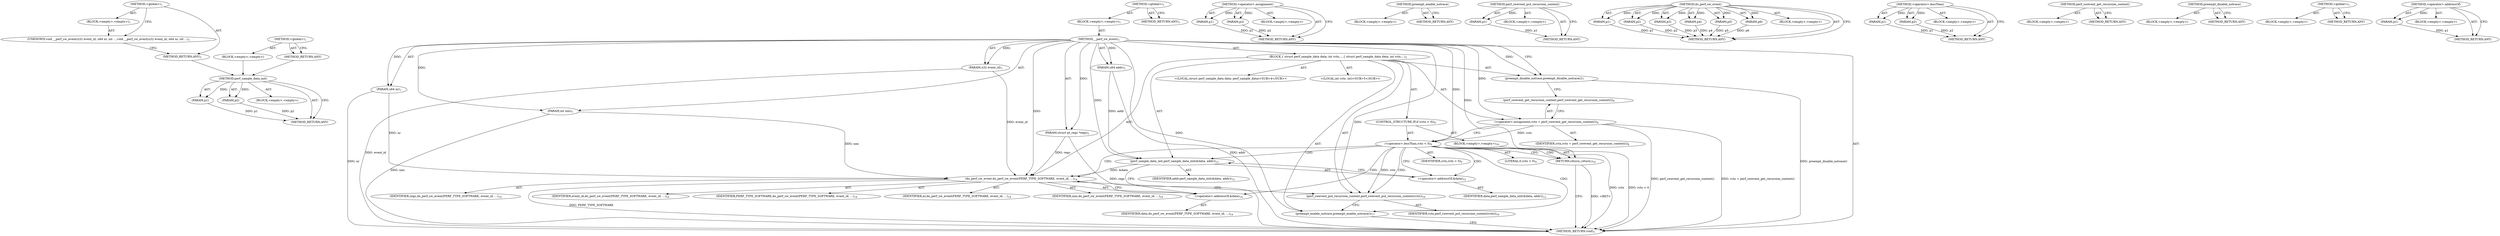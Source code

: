 digraph "&lt;global&gt;" {
vulnerable_83 [label=<(METHOD,perf_sample_data_init)>];
vulnerable_84 [label=<(PARAM,p1)>];
vulnerable_85 [label=<(PARAM,p2)>];
vulnerable_86 [label=<(BLOCK,&lt;empty&gt;,&lt;empty&gt;)>];
vulnerable_87 [label=<(METHOD_RETURN,ANY)>];
vulnerable_6 [label=<(METHOD,&lt;global&gt;)<SUB>1</SUB>>];
vulnerable_7 [label=<(BLOCK,&lt;empty&gt;,&lt;empty&gt;)<SUB>1</SUB>>];
vulnerable_8 [label=<(METHOD,__perf_sw_event)<SUB>1</SUB>>];
vulnerable_9 [label=<(PARAM,u32 event_id)<SUB>1</SUB>>];
vulnerable_10 [label=<(PARAM,u64 nr)<SUB>1</SUB>>];
vulnerable_11 [label=<(PARAM,int nmi)<SUB>1</SUB>>];
vulnerable_12 [label=<(PARAM,struct pt_regs *regs)<SUB>2</SUB>>];
vulnerable_13 [label=<(PARAM,u64 addr)<SUB>2</SUB>>];
vulnerable_14 [label=<(BLOCK,{
 	struct perf_sample_data data;
 	int rctx;

...,{
 	struct perf_sample_data data;
 	int rctx;

...)<SUB>3</SUB>>];
vulnerable_15 [label="<(LOCAL,struct perf_sample_data data: perf_sample_data)<SUB>4</SUB>>"];
vulnerable_16 [label="<(LOCAL,int rctx: int)<SUB>5</SUB>>"];
vulnerable_17 [label=<(preempt_disable_notrace,preempt_disable_notrace())<SUB>7</SUB>>];
vulnerable_18 [label=<(&lt;operator&gt;.assignment,rctx = perf_swevent_get_recursion_context())<SUB>8</SUB>>];
vulnerable_19 [label=<(IDENTIFIER,rctx,rctx = perf_swevent_get_recursion_context())<SUB>8</SUB>>];
vulnerable_20 [label=<(perf_swevent_get_recursion_context,perf_swevent_get_recursion_context())<SUB>8</SUB>>];
vulnerable_21 [label=<(CONTROL_STRUCTURE,IF,if (rctx &lt; 0))<SUB>9</SUB>>];
vulnerable_22 [label=<(&lt;operator&gt;.lessThan,rctx &lt; 0)<SUB>9</SUB>>];
vulnerable_23 [label=<(IDENTIFIER,rctx,rctx &lt; 0)<SUB>9</SUB>>];
vulnerable_24 [label=<(LITERAL,0,rctx &lt; 0)<SUB>9</SUB>>];
vulnerable_25 [label=<(BLOCK,&lt;empty&gt;,&lt;empty&gt;)<SUB>10</SUB>>];
vulnerable_26 [label=<(RETURN,return;,return;)<SUB>10</SUB>>];
vulnerable_27 [label=<(perf_sample_data_init,perf_sample_data_init(&amp;data, addr))<SUB>12</SUB>>];
vulnerable_28 [label=<(&lt;operator&gt;.addressOf,&amp;data)<SUB>12</SUB>>];
vulnerable_29 [label=<(IDENTIFIER,data,perf_sample_data_init(&amp;data, addr))<SUB>12</SUB>>];
vulnerable_30 [label=<(IDENTIFIER,addr,perf_sample_data_init(&amp;data, addr))<SUB>12</SUB>>];
vulnerable_31 [label=<(do_perf_sw_event,do_perf_sw_event(PERF_TYPE_SOFTWARE, event_id, ...)<SUB>14</SUB>>];
vulnerable_32 [label=<(IDENTIFIER,PERF_TYPE_SOFTWARE,do_perf_sw_event(PERF_TYPE_SOFTWARE, event_id, ...)<SUB>14</SUB>>];
vulnerable_33 [label=<(IDENTIFIER,event_id,do_perf_sw_event(PERF_TYPE_SOFTWARE, event_id, ...)<SUB>14</SUB>>];
vulnerable_34 [label=<(IDENTIFIER,nr,do_perf_sw_event(PERF_TYPE_SOFTWARE, event_id, ...)<SUB>14</SUB>>];
vulnerable_35 [label=<(IDENTIFIER,nmi,do_perf_sw_event(PERF_TYPE_SOFTWARE, event_id, ...)<SUB>14</SUB>>];
vulnerable_36 [label=<(&lt;operator&gt;.addressOf,&amp;data)<SUB>14</SUB>>];
vulnerable_37 [label=<(IDENTIFIER,data,do_perf_sw_event(PERF_TYPE_SOFTWARE, event_id, ...)<SUB>14</SUB>>];
vulnerable_38 [label=<(IDENTIFIER,regs,do_perf_sw_event(PERF_TYPE_SOFTWARE, event_id, ...)<SUB>14</SUB>>];
vulnerable_39 [label=<(perf_swevent_put_recursion_context,perf_swevent_put_recursion_context(rctx))<SUB>16</SUB>>];
vulnerable_40 [label=<(IDENTIFIER,rctx,perf_swevent_put_recursion_context(rctx))<SUB>16</SUB>>];
vulnerable_41 [label=<(preempt_enable_notrace,preempt_enable_notrace())<SUB>17</SUB>>];
vulnerable_42 [label=<(METHOD_RETURN,void)<SUB>1</SUB>>];
vulnerable_44 [label=<(METHOD_RETURN,ANY)<SUB>1</SUB>>];
vulnerable_70 [label=<(METHOD,&lt;operator&gt;.assignment)>];
vulnerable_71 [label=<(PARAM,p1)>];
vulnerable_72 [label=<(PARAM,p2)>];
vulnerable_73 [label=<(BLOCK,&lt;empty&gt;,&lt;empty&gt;)>];
vulnerable_74 [label=<(METHOD_RETURN,ANY)>];
vulnerable_105 [label=<(METHOD,preempt_enable_notrace)>];
vulnerable_106 [label=<(BLOCK,&lt;empty&gt;,&lt;empty&gt;)>];
vulnerable_107 [label=<(METHOD_RETURN,ANY)>];
vulnerable_101 [label=<(METHOD,perf_swevent_put_recursion_context)>];
vulnerable_102 [label=<(PARAM,p1)>];
vulnerable_103 [label=<(BLOCK,&lt;empty&gt;,&lt;empty&gt;)>];
vulnerable_104 [label=<(METHOD_RETURN,ANY)>];
vulnerable_92 [label=<(METHOD,do_perf_sw_event)>];
vulnerable_93 [label=<(PARAM,p1)>];
vulnerable_94 [label=<(PARAM,p2)>];
vulnerable_95 [label=<(PARAM,p3)>];
vulnerable_96 [label=<(PARAM,p4)>];
vulnerable_97 [label=<(PARAM,p5)>];
vulnerable_98 [label=<(PARAM,p6)>];
vulnerable_99 [label=<(BLOCK,&lt;empty&gt;,&lt;empty&gt;)>];
vulnerable_100 [label=<(METHOD_RETURN,ANY)>];
vulnerable_78 [label=<(METHOD,&lt;operator&gt;.lessThan)>];
vulnerable_79 [label=<(PARAM,p1)>];
vulnerable_80 [label=<(PARAM,p2)>];
vulnerable_81 [label=<(BLOCK,&lt;empty&gt;,&lt;empty&gt;)>];
vulnerable_82 [label=<(METHOD_RETURN,ANY)>];
vulnerable_75 [label=<(METHOD,perf_swevent_get_recursion_context)>];
vulnerable_76 [label=<(BLOCK,&lt;empty&gt;,&lt;empty&gt;)>];
vulnerable_77 [label=<(METHOD_RETURN,ANY)>];
vulnerable_67 [label=<(METHOD,preempt_disable_notrace)>];
vulnerable_68 [label=<(BLOCK,&lt;empty&gt;,&lt;empty&gt;)>];
vulnerable_69 [label=<(METHOD_RETURN,ANY)>];
vulnerable_61 [label=<(METHOD,&lt;global&gt;)<SUB>1</SUB>>];
vulnerable_62 [label=<(BLOCK,&lt;empty&gt;,&lt;empty&gt;)>];
vulnerable_63 [label=<(METHOD_RETURN,ANY)>];
vulnerable_88 [label=<(METHOD,&lt;operator&gt;.addressOf)>];
vulnerable_89 [label=<(PARAM,p1)>];
vulnerable_90 [label=<(BLOCK,&lt;empty&gt;,&lt;empty&gt;)>];
vulnerable_91 [label=<(METHOD_RETURN,ANY)>];
fixed_6 [label=<(METHOD,&lt;global&gt;)<SUB>1</SUB>>];
fixed_7 [label=<(BLOCK,&lt;empty&gt;,&lt;empty&gt;)<SUB>1</SUB>>];
fixed_8 [label=<(UNKNOWN,void __perf_sw_event(u32 event_id, u64 nr, int ...,void __perf_sw_event(u32 event_id, u64 nr, int ...)<SUB>1</SUB>>];
fixed_9 [label=<(METHOD_RETURN,ANY)<SUB>1</SUB>>];
fixed_14 [label=<(METHOD,&lt;global&gt;)<SUB>1</SUB>>];
fixed_15 [label=<(BLOCK,&lt;empty&gt;,&lt;empty&gt;)>];
fixed_16 [label=<(METHOD_RETURN,ANY)>];
vulnerable_83 -> vulnerable_84  [key=0, label="AST: "];
vulnerable_83 -> vulnerable_84  [key=1, label="DDG: "];
vulnerable_83 -> vulnerable_86  [key=0, label="AST: "];
vulnerable_83 -> vulnerable_85  [key=0, label="AST: "];
vulnerable_83 -> vulnerable_85  [key=1, label="DDG: "];
vulnerable_83 -> vulnerable_87  [key=0, label="AST: "];
vulnerable_83 -> vulnerable_87  [key=1, label="CFG: "];
vulnerable_84 -> vulnerable_87  [key=0, label="DDG: p1"];
vulnerable_85 -> vulnerable_87  [key=0, label="DDG: p2"];
vulnerable_6 -> vulnerable_7  [key=0, label="AST: "];
vulnerable_6 -> vulnerable_44  [key=0, label="AST: "];
vulnerable_6 -> vulnerable_44  [key=1, label="CFG: "];
vulnerable_7 -> vulnerable_8  [key=0, label="AST: "];
vulnerable_8 -> vulnerable_9  [key=0, label="AST: "];
vulnerable_8 -> vulnerable_9  [key=1, label="DDG: "];
vulnerable_8 -> vulnerable_10  [key=0, label="AST: "];
vulnerable_8 -> vulnerable_10  [key=1, label="DDG: "];
vulnerable_8 -> vulnerable_11  [key=0, label="AST: "];
vulnerable_8 -> vulnerable_11  [key=1, label="DDG: "];
vulnerable_8 -> vulnerable_12  [key=0, label="AST: "];
vulnerable_8 -> vulnerable_12  [key=1, label="DDG: "];
vulnerable_8 -> vulnerable_13  [key=0, label="AST: "];
vulnerable_8 -> vulnerable_13  [key=1, label="DDG: "];
vulnerable_8 -> vulnerable_14  [key=0, label="AST: "];
vulnerable_8 -> vulnerable_42  [key=0, label="AST: "];
vulnerable_8 -> vulnerable_17  [key=0, label="CFG: "];
vulnerable_8 -> vulnerable_17  [key=1, label="DDG: "];
vulnerable_8 -> vulnerable_18  [key=0, label="DDG: "];
vulnerable_8 -> vulnerable_41  [key=0, label="DDG: "];
vulnerable_8 -> vulnerable_27  [key=0, label="DDG: "];
vulnerable_8 -> vulnerable_31  [key=0, label="DDG: "];
vulnerable_8 -> vulnerable_39  [key=0, label="DDG: "];
vulnerable_8 -> vulnerable_22  [key=0, label="DDG: "];
vulnerable_8 -> vulnerable_26  [key=0, label="DDG: "];
vulnerable_9 -> vulnerable_42  [key=0, label="DDG: event_id"];
vulnerable_9 -> vulnerable_31  [key=0, label="DDG: event_id"];
vulnerable_10 -> vulnerable_42  [key=0, label="DDG: nr"];
vulnerable_10 -> vulnerable_31  [key=0, label="DDG: nr"];
vulnerable_11 -> vulnerable_42  [key=0, label="DDG: nmi"];
vulnerable_11 -> vulnerable_31  [key=0, label="DDG: nmi"];
vulnerable_12 -> vulnerable_42  [key=0, label="DDG: regs"];
vulnerable_12 -> vulnerable_31  [key=0, label="DDG: regs"];
vulnerable_13 -> vulnerable_42  [key=0, label="DDG: addr"];
vulnerable_13 -> vulnerable_27  [key=0, label="DDG: addr"];
vulnerable_14 -> vulnerable_15  [key=0, label="AST: "];
vulnerable_14 -> vulnerable_16  [key=0, label="AST: "];
vulnerable_14 -> vulnerable_17  [key=0, label="AST: "];
vulnerable_14 -> vulnerable_18  [key=0, label="AST: "];
vulnerable_14 -> vulnerable_21  [key=0, label="AST: "];
vulnerable_14 -> vulnerable_27  [key=0, label="AST: "];
vulnerable_14 -> vulnerable_31  [key=0, label="AST: "];
vulnerable_14 -> vulnerable_39  [key=0, label="AST: "];
vulnerable_14 -> vulnerable_41  [key=0, label="AST: "];
vulnerable_17 -> vulnerable_20  [key=0, label="CFG: "];
vulnerable_17 -> vulnerable_42  [key=0, label="DDG: preempt_disable_notrace()"];
vulnerable_18 -> vulnerable_19  [key=0, label="AST: "];
vulnerable_18 -> vulnerable_20  [key=0, label="AST: "];
vulnerable_18 -> vulnerable_22  [key=0, label="CFG: "];
vulnerable_18 -> vulnerable_22  [key=1, label="DDG: rctx"];
vulnerable_18 -> vulnerable_42  [key=0, label="DDG: perf_swevent_get_recursion_context()"];
vulnerable_18 -> vulnerable_42  [key=1, label="DDG: rctx = perf_swevent_get_recursion_context()"];
vulnerable_20 -> vulnerable_18  [key=0, label="CFG: "];
vulnerable_21 -> vulnerable_22  [key=0, label="AST: "];
vulnerable_21 -> vulnerable_25  [key=0, label="AST: "];
vulnerable_22 -> vulnerable_23  [key=0, label="AST: "];
vulnerable_22 -> vulnerable_24  [key=0, label="AST: "];
vulnerable_22 -> vulnerable_26  [key=0, label="CFG: "];
vulnerable_22 -> vulnerable_26  [key=1, label="CDG: "];
vulnerable_22 -> vulnerable_28  [key=0, label="CFG: "];
vulnerable_22 -> vulnerable_28  [key=1, label="CDG: "];
vulnerable_22 -> vulnerable_42  [key=0, label="DDG: rctx"];
vulnerable_22 -> vulnerable_42  [key=1, label="DDG: rctx &lt; 0"];
vulnerable_22 -> vulnerable_39  [key=0, label="DDG: rctx"];
vulnerable_22 -> vulnerable_39  [key=1, label="CDG: "];
vulnerable_22 -> vulnerable_36  [key=0, label="CDG: "];
vulnerable_22 -> vulnerable_41  [key=0, label="CDG: "];
vulnerable_22 -> vulnerable_27  [key=0, label="CDG: "];
vulnerable_22 -> vulnerable_31  [key=0, label="CDG: "];
vulnerable_25 -> vulnerable_26  [key=0, label="AST: "];
vulnerable_26 -> vulnerable_42  [key=0, label="CFG: "];
vulnerable_26 -> vulnerable_42  [key=1, label="DDG: &lt;RET&gt;"];
vulnerable_27 -> vulnerable_28  [key=0, label="AST: "];
vulnerable_27 -> vulnerable_30  [key=0, label="AST: "];
vulnerable_27 -> vulnerable_36  [key=0, label="CFG: "];
vulnerable_27 -> vulnerable_31  [key=0, label="DDG: &amp;data"];
vulnerable_28 -> vulnerable_29  [key=0, label="AST: "];
vulnerable_28 -> vulnerable_27  [key=0, label="CFG: "];
vulnerable_31 -> vulnerable_32  [key=0, label="AST: "];
vulnerable_31 -> vulnerable_33  [key=0, label="AST: "];
vulnerable_31 -> vulnerable_34  [key=0, label="AST: "];
vulnerable_31 -> vulnerable_35  [key=0, label="AST: "];
vulnerable_31 -> vulnerable_36  [key=0, label="AST: "];
vulnerable_31 -> vulnerable_38  [key=0, label="AST: "];
vulnerable_31 -> vulnerable_39  [key=0, label="CFG: "];
vulnerable_31 -> vulnerable_42  [key=0, label="DDG: PERF_TYPE_SOFTWARE"];
vulnerable_36 -> vulnerable_37  [key=0, label="AST: "];
vulnerable_36 -> vulnerable_31  [key=0, label="CFG: "];
vulnerable_39 -> vulnerable_40  [key=0, label="AST: "];
vulnerable_39 -> vulnerable_41  [key=0, label="CFG: "];
vulnerable_41 -> vulnerable_42  [key=0, label="CFG: "];
vulnerable_70 -> vulnerable_71  [key=0, label="AST: "];
vulnerable_70 -> vulnerable_71  [key=1, label="DDG: "];
vulnerable_70 -> vulnerable_73  [key=0, label="AST: "];
vulnerable_70 -> vulnerable_72  [key=0, label="AST: "];
vulnerable_70 -> vulnerable_72  [key=1, label="DDG: "];
vulnerable_70 -> vulnerable_74  [key=0, label="AST: "];
vulnerable_70 -> vulnerable_74  [key=1, label="CFG: "];
vulnerable_71 -> vulnerable_74  [key=0, label="DDG: p1"];
vulnerable_72 -> vulnerable_74  [key=0, label="DDG: p2"];
vulnerable_105 -> vulnerable_106  [key=0, label="AST: "];
vulnerable_105 -> vulnerable_107  [key=0, label="AST: "];
vulnerable_105 -> vulnerable_107  [key=1, label="CFG: "];
vulnerable_101 -> vulnerable_102  [key=0, label="AST: "];
vulnerable_101 -> vulnerable_102  [key=1, label="DDG: "];
vulnerable_101 -> vulnerable_103  [key=0, label="AST: "];
vulnerable_101 -> vulnerable_104  [key=0, label="AST: "];
vulnerable_101 -> vulnerable_104  [key=1, label="CFG: "];
vulnerable_102 -> vulnerable_104  [key=0, label="DDG: p1"];
vulnerable_92 -> vulnerable_93  [key=0, label="AST: "];
vulnerable_92 -> vulnerable_93  [key=1, label="DDG: "];
vulnerable_92 -> vulnerable_99  [key=0, label="AST: "];
vulnerable_92 -> vulnerable_94  [key=0, label="AST: "];
vulnerable_92 -> vulnerable_94  [key=1, label="DDG: "];
vulnerable_92 -> vulnerable_100  [key=0, label="AST: "];
vulnerable_92 -> vulnerable_100  [key=1, label="CFG: "];
vulnerable_92 -> vulnerable_95  [key=0, label="AST: "];
vulnerable_92 -> vulnerable_95  [key=1, label="DDG: "];
vulnerable_92 -> vulnerable_96  [key=0, label="AST: "];
vulnerable_92 -> vulnerable_96  [key=1, label="DDG: "];
vulnerable_92 -> vulnerable_97  [key=0, label="AST: "];
vulnerable_92 -> vulnerable_97  [key=1, label="DDG: "];
vulnerable_92 -> vulnerable_98  [key=0, label="AST: "];
vulnerable_92 -> vulnerable_98  [key=1, label="DDG: "];
vulnerable_93 -> vulnerable_100  [key=0, label="DDG: p1"];
vulnerable_94 -> vulnerable_100  [key=0, label="DDG: p2"];
vulnerable_95 -> vulnerable_100  [key=0, label="DDG: p3"];
vulnerable_96 -> vulnerable_100  [key=0, label="DDG: p4"];
vulnerable_97 -> vulnerable_100  [key=0, label="DDG: p5"];
vulnerable_98 -> vulnerable_100  [key=0, label="DDG: p6"];
vulnerable_78 -> vulnerable_79  [key=0, label="AST: "];
vulnerable_78 -> vulnerable_79  [key=1, label="DDG: "];
vulnerable_78 -> vulnerable_81  [key=0, label="AST: "];
vulnerable_78 -> vulnerable_80  [key=0, label="AST: "];
vulnerable_78 -> vulnerable_80  [key=1, label="DDG: "];
vulnerable_78 -> vulnerable_82  [key=0, label="AST: "];
vulnerable_78 -> vulnerable_82  [key=1, label="CFG: "];
vulnerable_79 -> vulnerable_82  [key=0, label="DDG: p1"];
vulnerable_80 -> vulnerable_82  [key=0, label="DDG: p2"];
vulnerable_75 -> vulnerable_76  [key=0, label="AST: "];
vulnerable_75 -> vulnerable_77  [key=0, label="AST: "];
vulnerable_75 -> vulnerable_77  [key=1, label="CFG: "];
vulnerable_67 -> vulnerable_68  [key=0, label="AST: "];
vulnerable_67 -> vulnerable_69  [key=0, label="AST: "];
vulnerable_67 -> vulnerable_69  [key=1, label="CFG: "];
vulnerable_61 -> vulnerable_62  [key=0, label="AST: "];
vulnerable_61 -> vulnerable_63  [key=0, label="AST: "];
vulnerable_61 -> vulnerable_63  [key=1, label="CFG: "];
vulnerable_88 -> vulnerable_89  [key=0, label="AST: "];
vulnerable_88 -> vulnerable_89  [key=1, label="DDG: "];
vulnerable_88 -> vulnerable_90  [key=0, label="AST: "];
vulnerable_88 -> vulnerable_91  [key=0, label="AST: "];
vulnerable_88 -> vulnerable_91  [key=1, label="CFG: "];
vulnerable_89 -> vulnerable_91  [key=0, label="DDG: p1"];
fixed_6 -> fixed_7  [key=0, label="AST: "];
fixed_6 -> fixed_9  [key=0, label="AST: "];
fixed_6 -> fixed_8  [key=0, label="CFG: "];
fixed_7 -> fixed_8  [key=0, label="AST: "];
fixed_8 -> fixed_9  [key=0, label="CFG: "];
fixed_9 -> vulnerable_83  [key=0];
fixed_14 -> fixed_15  [key=0, label="AST: "];
fixed_14 -> fixed_16  [key=0, label="AST: "];
fixed_14 -> fixed_16  [key=1, label="CFG: "];
fixed_15 -> vulnerable_83  [key=0];
fixed_16 -> vulnerable_83  [key=0];
}
